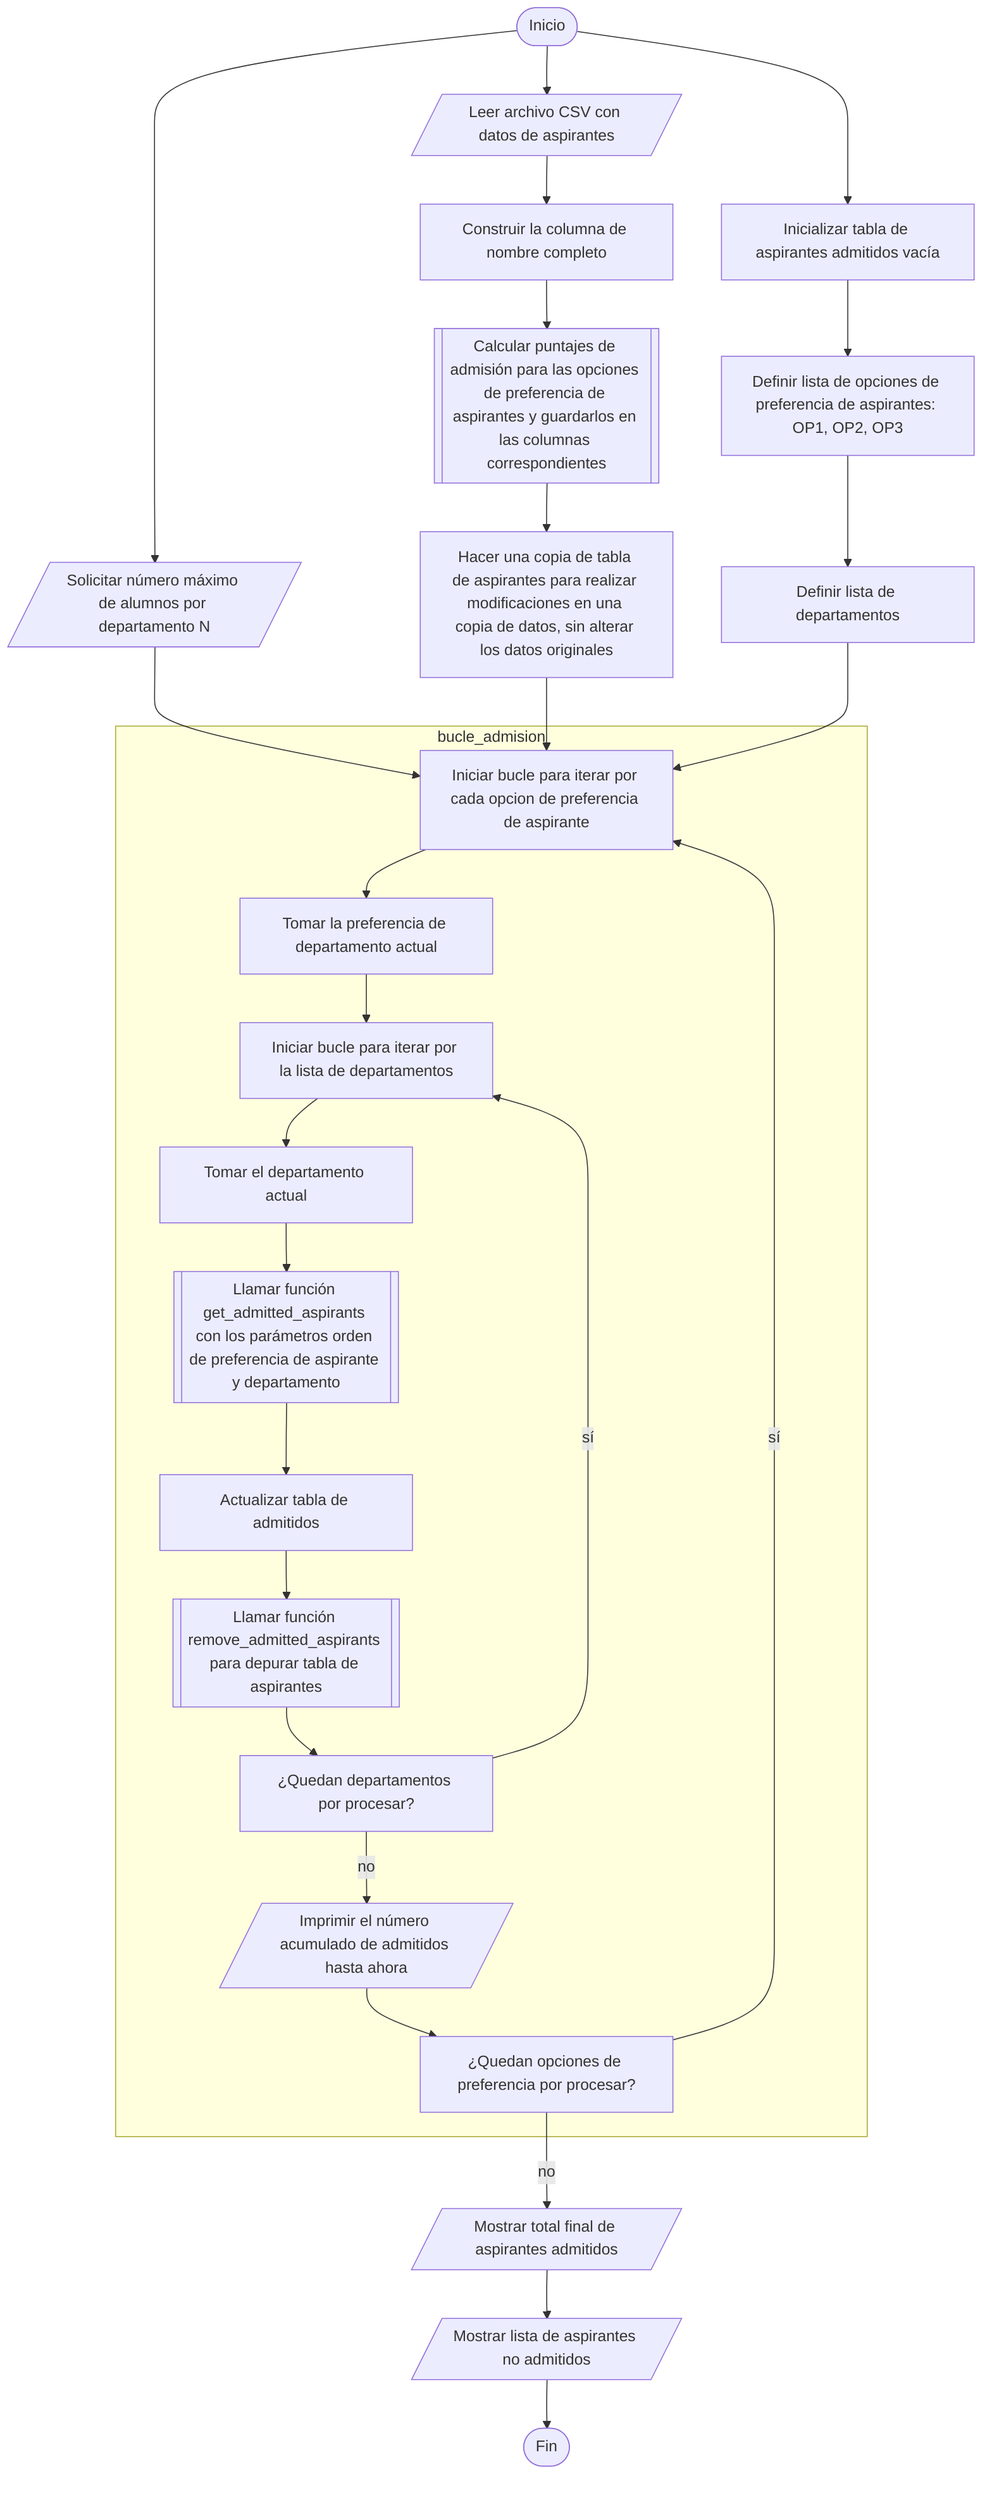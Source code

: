 flowchart TD

A([Inicio]) --> B[/Leer archivo CSV con datos de aspirantes/]
A --> C[/Solicitar número máximo de alumnos por departamento N/]
A --> D[Inicializar tabla de aspirantes admitidos vacía]
B --> B1[Construir la columna de nombre completo]
B1 --> B2[[Calcular puntajes de admisión para las opciones de preferencia de aspirantes y guardarlos en las columnas correspondientes]]
B2 --> E[Hacer una copia de tabla de aspirantes para realizar modificaciones en una copia de datos, sin alterar los datos originales]
D --> F1[Definir lista de opciones de preferencia de aspirantes: OP1, OP2, OP3]
F1 --> F[Definir lista de departamentos]
C --> G
E --> G
F --> G
subgraph bucle_admision
G[Iniciar bucle para iterar por cada opcion de preferencia de aspirante] --> H[Tomar la preferencia de departamento actual]
H --> I[Iniciar bucle para iterar por la lista de departamentos]
I --> J[Tomar el departamento actual]
J --> K[[Llamar función get_admitted_aspirants con los parámetros orden de preferencia de aspirante y departamento]]
K --> L[Actualizar tabla de admitidos]
L --> M[[Llamar función remove_admitted_aspirants para depurar tabla de aspirantes]]
M --> N[¿Quedan departamentos por procesar?]
N -- sí --> I
N -- no --> O[/Imprimir el número acumulado de admitidos hasta ahora/]
O --> P[¿Quedan opciones de preferencia por procesar?]
P -- sí --> G
end
P -- no --> Q[/Mostrar total final de aspirantes admitidos/]
Q --> R[/Mostrar lista de aspirantes no admitidos/]
R --> S([Fin])